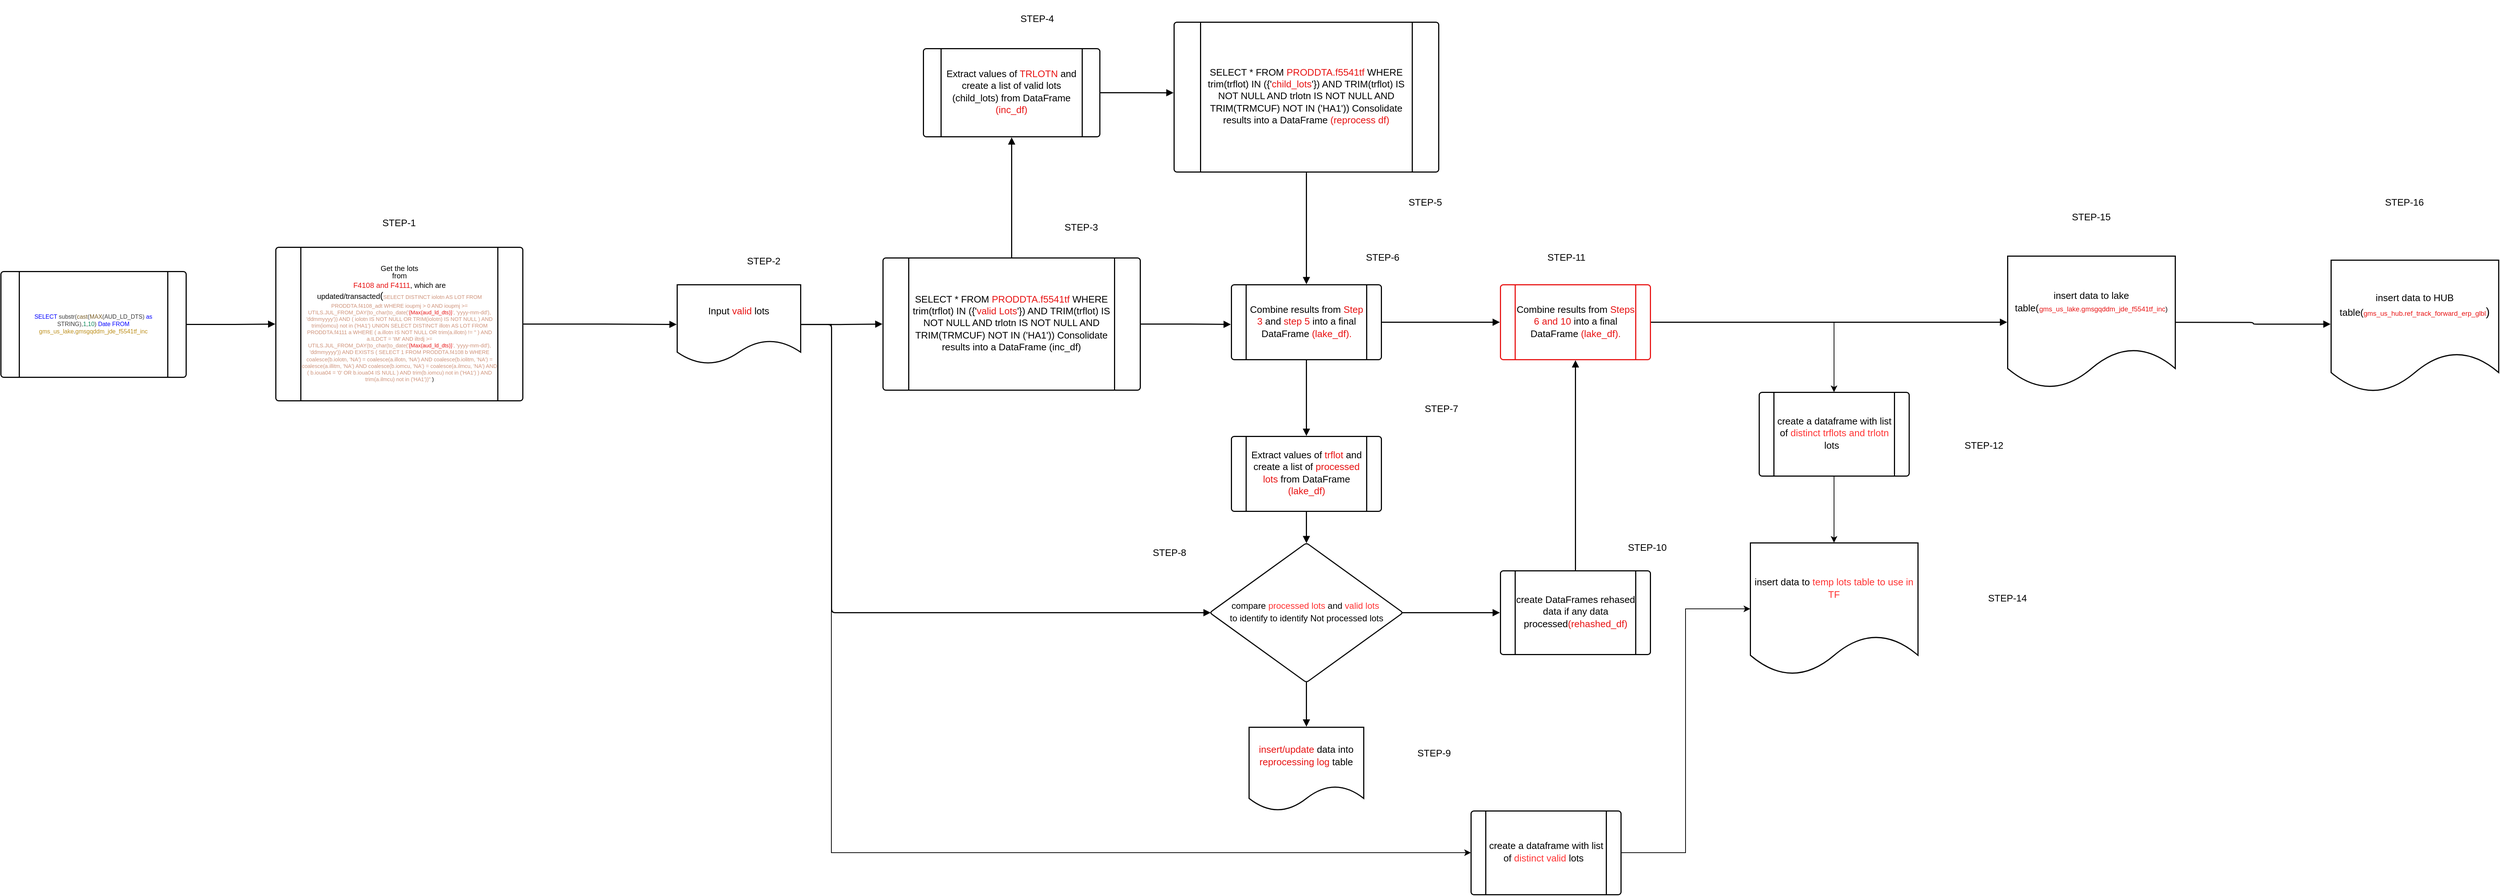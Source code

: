 <mxfile version="22.1.16" type="github">
  <diagram name="Page-1" id="FpshqpoR7X4_dg7ihBnS">
    <mxGraphModel dx="4700" dy="1491" grid="1" gridSize="10" guides="1" tooltips="1" connect="1" arrows="1" fold="1" page="1" pageScale="1" pageWidth="850" pageHeight="1100" math="0" shadow="0">
      <root>
        <mxCell id="0" />
        <mxCell id="1" parent="0" />
        <mxCell id="irXWmgbF4XnON0FsWE9v-49" style="edgeStyle=orthogonalEdgeStyle;rounded=0;orthogonalLoop=1;jettySize=auto;html=1;exitX=1;exitY=0.5;exitDx=0;exitDy=0;entryX=0;entryY=0.5;entryDx=0;entryDy=0;" edge="1" parent="1" source="irXWmgbF4XnON0FsWE9v-1" target="irXWmgbF4XnON0FsWE9v-50">
          <mxGeometry relative="1" as="geometry">
            <Array as="points">
              <mxPoint x="-430" y="652" />
              <mxPoint x="-430" y="1371" />
            </Array>
          </mxGeometry>
        </mxCell>
        <mxCell id="irXWmgbF4XnON0FsWE9v-1" value="&lt;div style=&quot;display: flex; justify-content: center; text-align: center; align-items: baseline; font-size: 0; line-height: 1.25;margin-top: -2px;&quot;&gt;&lt;span&gt;&lt;span style=&quot;font-size:13px;&quot;&gt;&lt;span style=&quot;font-size:13px;&quot;&gt;Input &lt;/span&gt;&lt;span style=&quot;font-size:13px;color:#e81313;&quot;&gt;valid&lt;/span&gt; lots&lt;/span&gt;&lt;/span&gt;&lt;/div&gt;" style="html=1;overflow=block;blockSpacing=1;whiteSpace=wrap;shape=document;boundedLbl=1;fontSize=13;spacing=0;strokeOpacity=100;rounded=1;absoluteArcSize=1;arcSize=7.5;fillColor=#ffffff;strokeWidth=1.5;lucidId=HM0Xejd4tUo4;" vertex="1" parent="1">
          <mxGeometry x="-640" y="597.5" width="168" height="108" as="geometry" />
        </mxCell>
        <mxCell id="irXWmgbF4XnON0FsWE9v-2" value="&lt;div style=&quot;display: flex; justify-content: center; text-align: center; align-items: baseline; font-size: 0; line-height: 1.25;margin-top: -2px;&quot;&gt;&lt;span&gt;&lt;span style=&quot;font-size:13px;&quot;&gt;&lt;span style=&quot;font-size:13px;&quot;&gt;SELECT * FROM &lt;/span&gt;&lt;span style=&quot;font-size:13px;color:#e81313;&quot;&gt;PRODDTA.f5541tf &lt;/span&gt;&lt;span style=&quot;font-size:13px;&quot;&gt;WHERE trim(trflot) IN ({&#39;&lt;/span&gt;&lt;span style=&quot;font-size:13px;color:#e81313;&quot;&gt;valid Lots&lt;/span&gt;&#39;}) AND TRIM(trflot) IS NOT NULL AND trlotn IS NOT NULL AND TRIM(TRMCUF) NOT IN (&#39;HA1&#39;)) Consolidate results into a DataFrame (inc_df)&lt;/span&gt;&lt;/span&gt;&lt;/div&gt;" style="html=1;overflow=block;blockSpacing=1;whiteSpace=wrap;shape=process;fontSize=13;spacing=0;strokeOpacity=100;fillOpacity=100;rounded=1;absoluteArcSize=1;arcSize=7.5;fillColor=#ffffff;strokeWidth=1.5;lucidId=EN0XXESsbe9Y;" vertex="1" parent="1">
          <mxGeometry x="-360" y="561" width="350" height="180" as="geometry" />
        </mxCell>
        <mxCell id="irXWmgbF4XnON0FsWE9v-3" value="&lt;div style=&quot;display: flex; justify-content: center; text-align: center; align-items: baseline; font-size: 0; line-height: 1.25;margin-top: -2px;&quot;&gt;&lt;span&gt;&lt;span style=&quot;font-size:13px;&quot;&gt;&lt;span style=&quot;font-size:13px;&quot;&gt;Extract values of &lt;/span&gt;&lt;span style=&quot;font-size:13px;color:#e81313;&quot;&gt;TRLOTN&lt;/span&gt;&lt;span style=&quot;font-size:13px;&quot;&gt; and create a list of valid lots (child_lots) from DataFrame &lt;/span&gt;&lt;span style=&quot;font-size:13px;color:#e81313;&quot;&gt;(inc_df)&lt;/span&gt;&lt;/span&gt;&lt;/span&gt;&lt;/div&gt;" style="html=1;overflow=block;blockSpacing=1;whiteSpace=wrap;shape=process;fontSize=13;spacing=0;strokeOpacity=100;fillOpacity=100;rounded=1;absoluteArcSize=1;arcSize=7.5;fillColor=#ffffff;strokeWidth=1.5;lucidId=VN0XKzcY-zDv;" vertex="1" parent="1">
          <mxGeometry x="-305" y="276" width="240" height="120" as="geometry" />
        </mxCell>
        <mxCell id="irXWmgbF4XnON0FsWE9v-4" value="&lt;div style=&quot;display: flex; justify-content: center; text-align: center; align-items: baseline; font-size: 0; line-height: 1.25;margin-top: -2px;&quot;&gt;&lt;span&gt;&lt;span style=&quot;font-size:13px;&quot;&gt;&lt;span style=&quot;font-size:13px;&quot;&gt;SELECT * FROM &lt;/span&gt;&lt;span style=&quot;font-size:13px;color:#e81313;&quot;&gt;PRODDTA.f5541tf&lt;/span&gt;&lt;span style=&quot;font-size:13px;&quot;&gt; WHERE trim(trflot) IN ({&#39;&lt;/span&gt;&lt;span style=&quot;font-size:13px;color:#e81313;&quot;&gt;child_lots&lt;/span&gt;&lt;span style=&quot;font-size:13px;&quot;&gt;&#39;}) AND TRIM(trflot) IS NOT NULL AND trlotn IS NOT NULL AND TRIM(TRMCUF) NOT IN (&#39;HA1&#39;)) Consolidate results into a DataFrame &lt;/span&gt;&lt;span style=&quot;font-size:13px;color:#e81313;&quot;&gt;(reprocess df)&lt;/span&gt;&lt;/span&gt;&lt;/span&gt;&lt;/div&gt;" style="html=1;overflow=block;blockSpacing=1;whiteSpace=wrap;shape=process;fontSize=13;spacing=0;strokeOpacity=100;fillOpacity=100;rounded=1;absoluteArcSize=1;arcSize=7.5;fillColor=#ffffff;strokeWidth=1.5;lucidId=YN0XIC7FynBe;" vertex="1" parent="1">
          <mxGeometry x="36" y="240" width="360" height="204" as="geometry" />
        </mxCell>
        <mxCell id="irXWmgbF4XnON0FsWE9v-5" value="&lt;div style=&quot;display: flex; justify-content: center; text-align: center; align-items: baseline; font-size: 0; line-height: 1.25;margin-top: -2px;&quot;&gt;&lt;span&gt;&lt;span style=&quot;font-size:13px;&quot;&gt;&lt;span style=&quot;font-size:13px;&quot;&gt;Combine results from &lt;/span&gt;&lt;span style=&quot;font-size:13px;color:#e81313;&quot;&gt;Step 3&lt;/span&gt;&lt;span style=&quot;font-size:13px;&quot;&gt; and &lt;/span&gt;&lt;span style=&quot;font-size:13px;color:#e81313;&quot;&gt;step 5&lt;/span&gt;&lt;span style=&quot;font-size:13px;&quot;&gt; into a final DataFrame &lt;/span&gt;&lt;span style=&quot;font-size:13px;color:#e81313;&quot;&gt;(lake_df).&lt;/span&gt;&lt;/span&gt;&lt;/span&gt;&lt;/div&gt;" style="html=1;overflow=block;blockSpacing=1;whiteSpace=wrap;shape=process;fontSize=13;spacing=0;strokeOpacity=100;fillOpacity=100;rounded=1;absoluteArcSize=1;arcSize=7.5;fillColor=#ffffff;strokeWidth=1.5;lucidId=SO0XU.fqqX2I;" vertex="1" parent="1">
          <mxGeometry x="114" y="597.5" width="204" height="102" as="geometry" />
        </mxCell>
        <mxCell id="irXWmgbF4XnON0FsWE9v-6" value="&lt;div style=&quot;display: flex; justify-content: center; text-align: center; align-items: baseline; font-size: 0; line-height: 1.25;margin-top: -2px;&quot;&gt;&lt;span&gt;&lt;span style=&quot;font-size:13px;color:#e81313;&quot;&gt;insert/update&lt;/span&gt;&lt;span style=&quot;font-size:13px;&quot;&gt; data into&lt;/span&gt;&lt;span style=&quot;font-size:13px;color:#e81313;&quot;&gt; reprocessing log&lt;/span&gt;&lt;span style=&quot;font-size:13px;&quot;&gt; table&lt;/span&gt;&lt;/span&gt;&lt;/div&gt;" style="html=1;overflow=block;blockSpacing=1;whiteSpace=wrap;shape=document;boundedLbl=1;fontSize=13;spacing=0;strokeOpacity=100;rounded=1;absoluteArcSize=1;arcSize=7.5;fillColor=#ffffff;strokeWidth=1.5;lucidId=oP0XrluznzYb;" vertex="1" parent="1">
          <mxGeometry x="138" y="1200" width="156" height="114" as="geometry" />
        </mxCell>
        <mxCell id="irXWmgbF4XnON0FsWE9v-7" value="&lt;div style=&quot;display: flex; justify-content: center; text-align: center; align-items: baseline; font-size: 0; line-height: 1.25;margin-top: -2px;&quot;&gt;&lt;span&gt;&lt;span style=&quot;font-size:13px;&quot;&gt;insert data to lake table(&lt;/span&gt;&lt;span style=&quot;font-size:1.7px;&quot;&gt;(&lt;/span&gt;&lt;span style=&quot;font-size:9.3px;color:#e81313;&quot;&gt;gms_us_lake.gmsgqddm_jde_f5541tf_inc&lt;/span&gt;&lt;span style=&quot;font-size:9.3px;&quot;&gt;)&lt;/span&gt;&lt;/span&gt;&lt;/div&gt;" style="html=1;overflow=block;blockSpacing=1;whiteSpace=wrap;shape=document;boundedLbl=1;fontSize=13;spacing=0;strokeOpacity=100;fillOpacity=100;rounded=1;absoluteArcSize=1;arcSize=7.5;fillColor=#ffffff;strokeWidth=1.5;lucidId=UP0XvqFEvbbz;" vertex="1" parent="1">
          <mxGeometry x="1170" y="558.5" width="228" height="180" as="geometry" />
        </mxCell>
        <mxCell id="irXWmgbF4XnON0FsWE9v-8" value="&lt;div style=&quot;display: flex; justify-content: center; text-align: center; align-items: baseline; font-size: 0; line-height: 1.25;margin-top: -2px;&quot;&gt;&lt;span&gt;&lt;span style=&quot;font-size:13px;&quot;&gt;&lt;span style=&quot;font-size:13px;&quot;&gt;Extract values of &lt;/span&gt;&lt;span style=&quot;font-size:13px;color:#e81313;&quot;&gt;trflot&lt;/span&gt;&lt;span style=&quot;font-size:13px;&quot;&gt; and create a list of &lt;/span&gt;&lt;span style=&quot;font-size:13px;color:#e81313;&quot;&gt;processed lots &lt;/span&gt;&lt;span style=&quot;font-size:13px;&quot;&gt; from DataFrame &lt;/span&gt;&lt;span style=&quot;font-size:13px;color:#e81313;&quot;&gt;(lake_df)&lt;/span&gt;&lt;/span&gt;&lt;/span&gt;&lt;/div&gt;" style="html=1;overflow=block;blockSpacing=1;whiteSpace=wrap;shape=process;fontSize=13;spacing=0;strokeOpacity=100;fillOpacity=100;rounded=1;absoluteArcSize=1;arcSize=7.5;fillColor=#ffffff;strokeWidth=1.5;lucidId=4Z0XZ25a2CZ6;" vertex="1" parent="1">
          <mxGeometry x="114" y="804" width="204" height="102" as="geometry" />
        </mxCell>
        <mxCell id="irXWmgbF4XnON0FsWE9v-9" value="&lt;div style=&quot;display: flex; justify-content: center; align-items: baseline; line-height: 1.25; margin-top: -2px;&quot;&gt;&lt;font style=&quot;&quot;&gt;&lt;font style=&quot;font-size: 12px;&quot;&gt;compare &lt;font color=&quot;#ff3333&quot;&gt;processed lots&lt;/font&gt; and &lt;font color=&quot;#ff3333&quot;&gt;valid lots&amp;nbsp;&lt;/font&gt;&lt;br&gt;to identify to identify Not processed lots&lt;br&gt;&lt;/font&gt;&lt;/font&gt;&lt;/div&gt;" style="html=1;overflow=block;blockSpacing=1;whiteSpace=wrap;rhombus;fontSize=13;spacing=0;strokeOpacity=100;fillOpacity=100;rounded=1;absoluteArcSize=1;arcSize=7.5;fillColor=#ffffff;strokeWidth=1.5;lucidId=-00Xp6UZX-Uo;align=center;" vertex="1" parent="1">
          <mxGeometry x="84.5" y="949" width="263" height="190" as="geometry" />
        </mxCell>
        <mxCell id="irXWmgbF4XnON0FsWE9v-47" style="edgeStyle=orthogonalEdgeStyle;rounded=0;orthogonalLoop=1;jettySize=auto;html=1;exitX=1;exitY=0.5;exitDx=0;exitDy=0;" edge="1" parent="1" source="irXWmgbF4XnON0FsWE9v-10" target="irXWmgbF4XnON0FsWE9v-46">
          <mxGeometry relative="1" as="geometry" />
        </mxCell>
        <mxCell id="irXWmgbF4XnON0FsWE9v-10" value="&lt;div style=&quot;display: flex; justify-content: center; text-align: center; align-items: baseline; font-size: 0; line-height: 1.25;margin-top: -2px;&quot;&gt;&lt;span&gt;&lt;span style=&quot;font-size:13px;&quot;&gt;&lt;span style=&quot;font-size:13px;&quot;&gt;Combine results from &lt;/span&gt;&lt;span style=&quot;font-size:13px;color:#e81313;&quot;&gt;Steps 6 and 10&lt;/span&gt;&lt;span style=&quot;font-size:13px;&quot;&gt; into a final DataFrame &lt;/span&gt;&lt;span style=&quot;font-size:13px;color:#e81313;&quot;&gt;(lake_df).&lt;/span&gt;&lt;/span&gt;&lt;/span&gt;&lt;/div&gt;" style="html=1;overflow=block;blockSpacing=1;whiteSpace=wrap;shape=process;fontSize=13;spacing=0;strokeColor=#e81313;strokeOpacity=100;fillOpacity=100;rounded=1;absoluteArcSize=1;arcSize=7.5;fillColor=#ffffff;strokeWidth=1.5;lucidId=D30XaaJnFZfR;" vertex="1" parent="1">
          <mxGeometry x="480" y="597.5" width="204" height="102" as="geometry" />
        </mxCell>
        <mxCell id="irXWmgbF4XnON0FsWE9v-11" value="&lt;div style=&quot;display: flex; justify-content: center; text-align: center; align-items: baseline; font-size: 0; line-height: 1.25;margin-top: -2px;&quot;&gt;&lt;span&gt;&lt;span style=&quot;font-size:13px;&quot;&gt;&lt;span style=&quot;font-size:13px;&quot;&gt;create DataFrames rehased data if any data processed&lt;/span&gt;&lt;span style=&quot;font-size:13px;color:#e81313;&quot;&gt;(rehashed_df)&lt;/span&gt;&lt;/span&gt;&lt;/span&gt;&lt;/div&gt;" style="html=1;overflow=block;blockSpacing=1;whiteSpace=wrap;shape=process;fontSize=13;spacing=0;strokeOpacity=100;fillOpacity=100;rounded=1;absoluteArcSize=1;arcSize=7.5;fillColor=#ffffff;strokeWidth=1.5;lucidId=930X0cL3SkqX;" vertex="1" parent="1">
          <mxGeometry x="480" y="987" width="204" height="114" as="geometry" />
        </mxCell>
        <mxCell id="irXWmgbF4XnON0FsWE9v-12" value="" style="html=1;jettySize=18;whiteSpace=wrap;overflow=block;blockSpacing=1;fontSize=13;strokeWidth=1.5;rounded=1;arcSize=10;edgeStyle=orthogonalEdgeStyle;startArrow=none;endArrow=block;endFill=1;exitX=1.004;exitY=0.501;exitPerimeter=0;entryX=-0.002;entryY=0.5;entryPerimeter=0;lucidId=H60X2R8GXBZb;" edge="1" parent="1" source="irXWmgbF4XnON0FsWE9v-1" target="irXWmgbF4XnON0FsWE9v-2">
          <mxGeometry width="100" height="100" relative="1" as="geometry">
            <Array as="points" />
          </mxGeometry>
        </mxCell>
        <mxCell id="irXWmgbF4XnON0FsWE9v-13" value="" style="html=1;jettySize=18;whiteSpace=wrap;overflow=block;blockSpacing=1;fontSize=13;strokeWidth=1.5;rounded=1;arcSize=10;edgeStyle=orthogonalEdgeStyle;startArrow=none;endArrow=block;endFill=1;exitX=0.5;exitY=-0.004;exitPerimeter=0;entryX=0.5;entryY=1.006;entryPerimeter=0;lucidId=P60XYDCTpquX;" edge="1" parent="1" source="irXWmgbF4XnON0FsWE9v-2" target="irXWmgbF4XnON0FsWE9v-3">
          <mxGeometry width="100" height="100" relative="1" as="geometry">
            <Array as="points" />
          </mxGeometry>
        </mxCell>
        <mxCell id="irXWmgbF4XnON0FsWE9v-14" value="" style="html=1;jettySize=18;whiteSpace=wrap;overflow=block;blockSpacing=1;fontSize=13;strokeWidth=1.5;rounded=1;arcSize=10;edgeStyle=orthogonalEdgeStyle;startArrow=none;endArrow=block;endFill=1;exitX=1.003;exitY=0.5;exitPerimeter=0;entryX=-0.002;entryY=0.471;entryPerimeter=0;lucidId=060XTj1y384~;" edge="1" parent="1" source="irXWmgbF4XnON0FsWE9v-3" target="irXWmgbF4XnON0FsWE9v-4">
          <mxGeometry width="100" height="100" relative="1" as="geometry">
            <Array as="points" />
          </mxGeometry>
        </mxCell>
        <mxCell id="irXWmgbF4XnON0FsWE9v-15" value="" style="html=1;jettySize=18;whiteSpace=wrap;overflow=block;blockSpacing=1;fontSize=13;strokeWidth=1.5;rounded=1;arcSize=10;edgeStyle=orthogonalEdgeStyle;startArrow=none;endArrow=block;endFill=1;exitX=0.5;exitY=1.004;exitPerimeter=0;entryX=0.5;entryY=-0.007;entryPerimeter=0;lucidId=460Xst6l0HKW;" edge="1" parent="1" source="irXWmgbF4XnON0FsWE9v-4" target="irXWmgbF4XnON0FsWE9v-5">
          <mxGeometry width="100" height="100" relative="1" as="geometry">
            <Array as="points" />
          </mxGeometry>
        </mxCell>
        <mxCell id="irXWmgbF4XnON0FsWE9v-16" value="" style="html=1;jettySize=18;whiteSpace=wrap;overflow=block;blockSpacing=1;fontSize=13;strokeWidth=1.5;rounded=1;arcSize=10;edgeStyle=orthogonalEdgeStyle;startArrow=none;endArrow=block;endFill=1;exitX=1.002;exitY=0.5;exitPerimeter=0;entryX=-0.004;entryY=0.529;entryPerimeter=0;lucidId=-60XFMZgzzUw;" edge="1" parent="1" source="irXWmgbF4XnON0FsWE9v-2" target="irXWmgbF4XnON0FsWE9v-5">
          <mxGeometry width="100" height="100" relative="1" as="geometry">
            <Array as="points" />
          </mxGeometry>
        </mxCell>
        <mxCell id="irXWmgbF4XnON0FsWE9v-17" value="" style="html=1;jettySize=18;whiteSpace=wrap;overflow=block;blockSpacing=1;fontSize=13;strokeWidth=1.5;rounded=1;arcSize=10;edgeStyle=orthogonalEdgeStyle;startArrow=none;endArrow=block;endFill=1;exitX=0.5;exitY=1.007;exitPerimeter=0;entryX=0.5;entryY=-0.007;entryPerimeter=0;lucidId=e70XMPJT1pXC;" edge="1" parent="1" source="irXWmgbF4XnON0FsWE9v-5" target="irXWmgbF4XnON0FsWE9v-8">
          <mxGeometry width="100" height="100" relative="1" as="geometry">
            <Array as="points" />
          </mxGeometry>
        </mxCell>
        <mxCell id="irXWmgbF4XnON0FsWE9v-18" value="" style="html=1;jettySize=18;whiteSpace=wrap;overflow=block;blockSpacing=1;fontSize=13;strokeWidth=1.5;rounded=1;arcSize=10;edgeStyle=orthogonalEdgeStyle;startArrow=none;endArrow=block;endFill=1;entryX=0.005;entryY=0.5;entryPerimeter=0;lucidId=j70XNJQvM89U;exitX=1;exitY=0.5;exitDx=0;exitDy=0;" edge="1" parent="1" source="irXWmgbF4XnON0FsWE9v-1" target="irXWmgbF4XnON0FsWE9v-9">
          <mxGeometry width="100" height="100" relative="1" as="geometry">
            <Array as="points">
              <mxPoint x="-430" y="651" />
              <mxPoint x="-430" y="1044" />
            </Array>
            <mxPoint x="-560" y="697" as="sourcePoint" />
          </mxGeometry>
        </mxCell>
        <mxCell id="irXWmgbF4XnON0FsWE9v-19" value="" style="html=1;jettySize=18;whiteSpace=wrap;overflow=block;blockSpacing=1;fontSize=13;strokeWidth=1.5;rounded=1;arcSize=10;edgeStyle=orthogonalEdgeStyle;startArrow=none;endArrow=block;endFill=1;exitX=0.5;exitY=1.007;exitPerimeter=0;entryX=0.5;entryY=0.002;entryPerimeter=0;lucidId=C80XBHqNr_fK;" edge="1" parent="1" source="irXWmgbF4XnON0FsWE9v-8" target="irXWmgbF4XnON0FsWE9v-9">
          <mxGeometry width="100" height="100" relative="1" as="geometry">
            <Array as="points" />
          </mxGeometry>
        </mxCell>
        <mxCell id="irXWmgbF4XnON0FsWE9v-20" value="" style="html=1;jettySize=18;whiteSpace=wrap;overflow=block;blockSpacing=1;fontSize=13;strokeWidth=1.5;rounded=1;arcSize=10;edgeStyle=orthogonalEdgeStyle;startArrow=none;endArrow=block;endFill=1;exitX=0.5;exitY=0.998;exitPerimeter=0;entryX=0.5;entryY=-0.007;entryPerimeter=0;lucidId=780XAX_ksfXo;" edge="1" parent="1" source="irXWmgbF4XnON0FsWE9v-9" target="irXWmgbF4XnON0FsWE9v-6">
          <mxGeometry width="100" height="100" relative="1" as="geometry">
            <Array as="points" />
          </mxGeometry>
        </mxCell>
        <mxCell id="irXWmgbF4XnON0FsWE9v-21" value="" style="html=1;jettySize=18;whiteSpace=wrap;overflow=block;blockSpacing=1;fontSize=13;strokeWidth=1.5;rounded=1;arcSize=10;edgeStyle=orthogonalEdgeStyle;startArrow=none;endArrow=block;endFill=1;exitX=0.995;exitY=0.5;exitPerimeter=0;entryX=-0.004;entryY=0.5;entryPerimeter=0;lucidId=j90XVlHCMra-;" edge="1" parent="1" source="irXWmgbF4XnON0FsWE9v-9" target="irXWmgbF4XnON0FsWE9v-11">
          <mxGeometry width="100" height="100" relative="1" as="geometry">
            <Array as="points" />
          </mxGeometry>
        </mxCell>
        <mxCell id="irXWmgbF4XnON0FsWE9v-22" value="" style="html=1;jettySize=18;whiteSpace=wrap;overflow=block;blockSpacing=1;fontSize=13;strokeWidth=1.5;rounded=1;arcSize=10;edgeStyle=orthogonalEdgeStyle;startArrow=none;endArrow=block;endFill=1;exitX=1.004;exitY=0.5;exitPerimeter=0;entryX=-0.004;entryY=0.5;entryPerimeter=0;lucidId=z90XpxgbbMBp;" edge="1" parent="1" source="irXWmgbF4XnON0FsWE9v-5" target="irXWmgbF4XnON0FsWE9v-10">
          <mxGeometry width="100" height="100" relative="1" as="geometry">
            <Array as="points" />
          </mxGeometry>
        </mxCell>
        <mxCell id="irXWmgbF4XnON0FsWE9v-23" value="" style="html=1;jettySize=18;whiteSpace=wrap;overflow=block;blockSpacing=1;fontSize=13;strokeWidth=1.5;rounded=1;arcSize=10;edgeStyle=orthogonalEdgeStyle;startArrow=none;endArrow=block;endFill=1;exitX=0.5;exitY=-0.007;exitPerimeter=0;entryX=0.5;entryY=1.007;entryPerimeter=0;lucidId=D90X0wuZ-aKF;" edge="1" parent="1" source="irXWmgbF4XnON0FsWE9v-11" target="irXWmgbF4XnON0FsWE9v-10">
          <mxGeometry width="100" height="100" relative="1" as="geometry">
            <Array as="points" />
          </mxGeometry>
        </mxCell>
        <mxCell id="irXWmgbF4XnON0FsWE9v-24" value="" style="html=1;jettySize=18;whiteSpace=wrap;overflow=block;blockSpacing=1;fontSize=13;strokeWidth=1.5;rounded=1;arcSize=10;edgeStyle=orthogonalEdgeStyle;startArrow=none;endArrow=block;endFill=1;exitX=1.004;exitY=0.5;exitPerimeter=0;entryX=-0.003;entryY=0.5;entryPerimeter=0;lucidId=O90XbjlRAvQq;" edge="1" parent="1" source="irXWmgbF4XnON0FsWE9v-10" target="irXWmgbF4XnON0FsWE9v-7">
          <mxGeometry width="100" height="100" relative="1" as="geometry">
            <Array as="points" />
          </mxGeometry>
        </mxCell>
        <mxCell id="irXWmgbF4XnON0FsWE9v-25" value="STEP-1" style="html=1;overflow=block;blockSpacing=1;whiteSpace=wrap;fontSize=13;spacing=0;strokeOpacity=100;rounded=1;absoluteArcSize=1;arcSize=7.5;fillColor=#ffffff;strokeWidth=1.5;strokeColor=none;lucidId=H.0XKU32zUTg;" vertex="1" parent="1">
          <mxGeometry x="-1108" y="490" width="180" height="45" as="geometry" />
        </mxCell>
        <mxCell id="irXWmgbF4XnON0FsWE9v-26" value="STEP-2" style="html=1;overflow=block;blockSpacing=1;whiteSpace=wrap;fontSize=13;spacing=0;strokeOpacity=100;rounded=1;absoluteArcSize=1;arcSize=7.5;fillColor=#ffffff;strokeWidth=1.5;strokeColor=none;lucidId=Q.0XkjESWLVG;" vertex="1" parent="1">
          <mxGeometry x="-612" y="540" width="180" height="50" as="geometry" />
        </mxCell>
        <mxCell id="irXWmgbF4XnON0FsWE9v-27" value="STEP-3" style="html=1;overflow=block;blockSpacing=1;whiteSpace=wrap;fontSize=13;spacing=0;strokeOpacity=100;rounded=1;absoluteArcSize=1;arcSize=7.5;fillColor=#ffffff;strokeWidth=1.5;strokeColor=none;lucidId=V.0Xpbn~p3YC;" vertex="1" parent="1">
          <mxGeometry x="-180" y="494" width="180" height="50" as="geometry" />
        </mxCell>
        <mxCell id="irXWmgbF4XnON0FsWE9v-28" value="STEP-4" style="html=1;overflow=block;blockSpacing=1;whiteSpace=wrap;fontSize=13;spacing=0;strokeOpacity=100;rounded=1;absoluteArcSize=1;arcSize=7.5;fillColor=#ffffff;strokeWidth=1.5;strokeColor=none;lucidId=Z.0X7BbVY8fb;" vertex="1" parent="1">
          <mxGeometry x="-240" y="210" width="180" height="50" as="geometry" />
        </mxCell>
        <mxCell id="irXWmgbF4XnON0FsWE9v-29" value="STEP-5" style="html=1;overflow=block;blockSpacing=1;whiteSpace=wrap;fontSize=13;spacing=0;strokeOpacity=100;rounded=1;absoluteArcSize=1;arcSize=7.5;fillColor=#ffffff;strokeWidth=1.5;strokeColor=none;lucidId=5.0XDb_Gh1zB;" vertex="1" parent="1">
          <mxGeometry x="288" y="460" width="180" height="50" as="geometry" />
        </mxCell>
        <mxCell id="irXWmgbF4XnON0FsWE9v-30" value="STEP-6" style="html=1;overflow=block;blockSpacing=1;whiteSpace=wrap;fontSize=13;spacing=0;strokeOpacity=100;rounded=1;absoluteArcSize=1;arcSize=7.5;fillColor=#ffffff;strokeWidth=1.5;strokeColor=none;lucidId=8.0XkPIpTpxg;" vertex="1" parent="1">
          <mxGeometry x="230" y="535" width="180" height="50" as="geometry" />
        </mxCell>
        <mxCell id="irXWmgbF4XnON0FsWE9v-31" value="STEP-7" style="html=1;overflow=block;blockSpacing=1;whiteSpace=wrap;fontSize=13;spacing=0;strokeOpacity=100;rounded=1;absoluteArcSize=1;arcSize=7.5;fillColor=#ffffff;strokeWidth=1.5;strokeColor=none;lucidId=~.0XIu4S~j_6;" vertex="1" parent="1">
          <mxGeometry x="310" y="741" width="180" height="50" as="geometry" />
        </mxCell>
        <mxCell id="irXWmgbF4XnON0FsWE9v-32" value="STEP-8" style="html=1;overflow=block;blockSpacing=1;whiteSpace=wrap;fontSize=13;spacing=0;strokeOpacity=100;rounded=1;absoluteArcSize=1;arcSize=7.5;fillColor=#ffffff;strokeWidth=1.5;strokeColor=none;lucidId=e~0XomNjal4L;" vertex="1" parent="1">
          <mxGeometry x="-60" y="937" width="180" height="50" as="geometry" />
        </mxCell>
        <mxCell id="irXWmgbF4XnON0FsWE9v-33" value="STEP-9" style="html=1;overflow=block;blockSpacing=1;whiteSpace=wrap;fontSize=13;spacing=0;strokeOpacity=100;rounded=1;absoluteArcSize=1;arcSize=7.5;fillColor=#ffffff;strokeWidth=1.5;strokeColor=none;lucidId=j~0XcFszDcei;" vertex="1" parent="1">
          <mxGeometry x="300" y="1210" width="180" height="50" as="geometry" />
        </mxCell>
        <mxCell id="irXWmgbF4XnON0FsWE9v-34" value="STEP-10" style="html=1;overflow=block;blockSpacing=1;whiteSpace=wrap;fontSize=13;spacing=0;strokeOpacity=100;rounded=1;absoluteArcSize=1;arcSize=7.5;fillColor=#ffffff;strokeWidth=1.5;strokeColor=none;lucidId=m~0XJQMWGHe~;" vertex="1" parent="1">
          <mxGeometry x="590" y="930" width="180" height="50" as="geometry" />
        </mxCell>
        <mxCell id="irXWmgbF4XnON0FsWE9v-35" value="STEP-11" style="html=1;overflow=block;blockSpacing=1;whiteSpace=wrap;fontSize=13;spacing=0;strokeOpacity=100;rounded=1;absoluteArcSize=1;arcSize=7.5;fillColor=#ffffff;strokeWidth=1.5;strokeColor=none;lucidId=q~0XJRMjUZtD;" vertex="1" parent="1">
          <mxGeometry x="480" y="535" width="180" height="50" as="geometry" />
        </mxCell>
        <mxCell id="irXWmgbF4XnON0FsWE9v-36" value="STEP-12" style="html=1;overflow=block;blockSpacing=1;whiteSpace=wrap;fontSize=13;spacing=0;strokeOpacity=100;rounded=1;absoluteArcSize=1;arcSize=7.5;fillColor=#ffffff;strokeWidth=1.5;strokeColor=none;lucidId=u~0XsifJiFnP;" vertex="1" parent="1">
          <mxGeometry x="844" y="949" width="180" height="50" as="geometry" />
        </mxCell>
        <mxCell id="irXWmgbF4XnON0FsWE9v-37" value="&lt;div style=&quot;display: flex; justify-content: center; text-align: center; align-items: baseline; font-size: 0; line-height: 1.25;margin-top: -2px;&quot;&gt;&lt;span&gt;&lt;span style=&quot;font-size:13px;&quot;&gt;insert data to HUB table(&lt;/span&gt;&lt;span style=&quot;font-size:9.3px;color:#e81313;&quot;&gt;gms_us_hub.ref_track_forward_erp_glbl&lt;/span&gt;&lt;span style=&quot;font-size:16px;&quot;&gt;)&lt;/span&gt;&lt;/span&gt;&lt;/div&gt;" style="html=1;overflow=block;blockSpacing=1;whiteSpace=wrap;shape=document;boundedLbl=1;fontSize=13;spacing=0;strokeOpacity=100;fillOpacity=100;rounded=1;absoluteArcSize=1;arcSize=7.5;fillColor=#ffffff;strokeWidth=1.5;lucidId=MT2XirEBpLnc;" vertex="1" parent="1">
          <mxGeometry x="1610" y="564" width="228" height="180" as="geometry" />
        </mxCell>
        <mxCell id="irXWmgbF4XnON0FsWE9v-38" value="" style="html=1;jettySize=18;whiteSpace=wrap;overflow=block;blockSpacing=1;fontSize=13;strokeWidth=1.5;rounded=1;arcSize=10;edgeStyle=orthogonalEdgeStyle;startArrow=none;endArrow=block;endFill=1;exitX=1.003;exitY=0.501;exitPerimeter=0;entryX=-0.003;entryY=0.484;entryPerimeter=0;lucidId=UU2XNwHG~Wk-;" edge="1" parent="1" source="irXWmgbF4XnON0FsWE9v-7" target="irXWmgbF4XnON0FsWE9v-37">
          <mxGeometry width="100" height="100" relative="1" as="geometry">
            <Array as="points" />
          </mxGeometry>
        </mxCell>
        <mxCell id="irXWmgbF4XnON0FsWE9v-39" value="STEP-13" style="html=1;overflow=block;blockSpacing=1;whiteSpace=wrap;fontSize=13;spacing=0;strokeOpacity=100;rounded=1;absoluteArcSize=1;arcSize=7.5;fillColor=#ffffff;strokeWidth=1.5;strokeColor=none;lucidId=1U2XSaPbzKsk;" vertex="1" parent="1">
          <mxGeometry x="1048" y="791" width="180" height="50" as="geometry" />
        </mxCell>
        <mxCell id="irXWmgbF4XnON0FsWE9v-40" value="&lt;div style=&quot;display: flex; justify-content: center; text-align: center; align-items: baseline; font-size: 0; line-height: 1.25;margin-top: -2px;&quot;&gt;&lt;span&gt;&lt;span style=&quot;font-size:8px;color:#0000ff;&quot;&gt;SELECT&lt;/span&gt;&lt;span style=&quot;font-size:8px;color:#3b3b3b;&quot;&gt; substr(&lt;/span&gt;&lt;span style=&quot;font-size:8px;color:#795e26;&quot;&gt;cast&lt;/span&gt;&lt;span style=&quot;font-size:8px;color:#3b3b3b;&quot;&gt;(&lt;/span&gt;&lt;span style=&quot;font-size:8px;color:#795e26;&quot;&gt;MAX&lt;/span&gt;&lt;span style=&quot;font-size:8px;color:#3b3b3b;&quot;&gt;(AUD_LD_DTS) &lt;/span&gt;&lt;span style=&quot;font-size:8px;color:#0000ff;&quot;&gt;as&lt;/span&gt;&lt;span style=&quot;font-size:8px;color:#3b3b3b;&quot;&gt; STRING),&lt;/span&gt;&lt;span style=&quot;font-size:8px;color:#098658;&quot;&gt;1&lt;/span&gt;&lt;span style=&quot;font-size:8px;color:#3b3b3b;&quot;&gt;,&lt;/span&gt;&lt;span style=&quot;font-size:8px;color:#098658;&quot;&gt;10&lt;/span&gt;&lt;span style=&quot;font-size:8px;color:#3b3b3b;&quot;&gt;) &lt;/span&gt;&lt;span style=&quot;font-size:8px;color:#0000ff;&quot;&gt;Date&lt;/span&gt;&lt;span style=&quot;font-size:8px;color:#3b3b3b;&quot;&gt; &lt;/span&gt;&lt;span style=&quot;font-size:8px;color:#0000ff;&quot;&gt;FROM&lt;/span&gt;&lt;span style=&quot;font-size:8px;color:#3b3b3b;&quot;&gt; &lt;/span&gt;&lt;span style=&quot;font-size:8px;color:#bc8e1a;&quot;&gt;gms_us_lake&lt;/span&gt;&lt;span style=&quot;font-size:8px;color:#3b3b3b;&quot;&gt;.&lt;/span&gt;&lt;span style=&quot;font-size:8px;color:#bc8e1a;&quot;&gt;gmsgqddm_jde_f5541tf_inc&lt;/span&gt;&lt;/span&gt;&lt;/div&gt;" style="html=1;overflow=block;blockSpacing=1;whiteSpace=wrap;shape=process;fontSize=13;spacing=0;strokeOpacity=100;fillOpacity=100;rounded=1;absoluteArcSize=1;arcSize=7.5;fillColor=#ffffff;strokeWidth=1.5;lucidId=NbjYxs55l707;" vertex="1" parent="1">
          <mxGeometry x="-1560" y="579.5" width="252" height="144" as="geometry" />
        </mxCell>
        <mxCell id="irXWmgbF4XnON0FsWE9v-41" value="&lt;div style=&quot;display: flex; justify-content: center; text-align: center; align-items: baseline; font-size: 0; line-height: 1.25;margin-top: -2px;&quot;&gt;&lt;span&gt;&lt;span style=&quot;font-size:10px;&quot;&gt;Get the lots&#xa;&lt;/span&gt;&lt;/span&gt;&lt;/div&gt;&lt;div style=&quot;display: flex; justify-content: center; text-align: center; align-items: baseline; font-size: 0; line-height: 1.25;margin-top: -2px;&quot;&gt;&lt;span&gt;&lt;span style=&quot;font-size:10px;&quot;&gt;&lt;span style=&quot;font-size:10px;&quot;&gt; from&#xa; &lt;/span&gt;&lt;span style=&quot;font-size:10px;color:#e81313;&quot;&gt;F4108 and F4111&lt;/span&gt;, which are&#xa;updated/transacted&lt;/span&gt;&lt;span style=&quot;font-size:13px;&quot;&gt;(&lt;/span&gt;&lt;span style=&quot;font-size:7.3px;color:#ce9178;&quot;&gt;SELECT DISTINCT iolotn AS LOT FROM PRODDTA.f4108_adt WHERE ioupmj &amp;gt; 0 AND ioupmj &amp;gt;= UTILS.JUL_FROM_DAY(to_char(to_date(&#39;&lt;/span&gt;&lt;span style=&quot;font-size:7.3px;color:#e81313;&quot;&gt;{Max(aud_ld_dts)}&lt;/span&gt;&lt;span style=&quot;font-size:7.3px;color:#ce9178;&quot;&gt;&#39;, &#39;yyyy-mm-dd&#39;), &#39;ddmmyyyy&#39;)) AND ( iolotn IS NOT NULL OR TRIM(iolotn) IS NOT NULL ) AND trim(iomcu) not in (&#39;HA1&#39;) UNION SELECT DISTINCT illotn AS LOT FROM PRODDTA.f4111 a WHERE ( a.illotn IS NOT NULL OR trim(a.illotn) != &#39;&#39; ) AND a.ILDCT = &#39;IM&#39; AND iltrdj &amp;gt;= UTILS.JUL_FROM_DAY(to_char(to_date(&#39;&lt;/span&gt;&lt;span style=&quot;font-size:7.3px;color:#e81313;&quot;&gt;{Max(aud_ld_dts)}&lt;/span&gt;&lt;span style=&quot;font-size:7.3px;color:#ce9178;&quot;&gt;&#39;, &#39;yyyy-mm-dd&#39;), &#39;ddmmyyyy&#39;)) AND EXISTS ( SELECT 1 FROM PRODDTA.f4108 b WHERE coalesce(b.iolotn, &#39;NA&#39;) = coalesce(a.illotn, &#39;NA&#39;) AND coalesce(b.iolitm, &#39;NA&#39;) = coalesce(a.illitm, &#39;NA&#39;) AND coalesce(b.iomcu, &#39;NA&#39;) = coalesce(a.ilmcu, &#39;NA&#39;) AND ( b.ioua04 = &#39;0&#39; OR b.ioua04 IS NULL ) AND trim(b.iomcu) not in (&#39;HA1&#39;) ) AND trim(a.ilmcu) not in (&#39;HA1&#39;))&quot;&lt;/span&gt;&lt;span style=&quot;font-size:7.3px;color:#cccccc;&quot;&gt;,&lt;/span&gt;&lt;span style=&quot;font-size:7.3px;&quot;&gt;)&lt;/span&gt;&lt;/span&gt;&lt;/div&gt;" style="html=1;overflow=block;blockSpacing=1;whiteSpace=wrap;shape=process;fontSize=13;spacing=0;strokeOpacity=100;fillOpacity=100;rounded=1;absoluteArcSize=1;arcSize=7.5;fillColor=#ffffff;strokeWidth=1.5;lucidId=MdjYs~2qZVwg;" vertex="1" parent="1">
          <mxGeometry x="-1186" y="546.5" width="336" height="209" as="geometry" />
        </mxCell>
        <mxCell id="irXWmgbF4XnON0FsWE9v-42" value="" style="html=1;jettySize=18;whiteSpace=wrap;overflow=block;blockSpacing=1;fontSize=13;strokeWidth=1.5;rounded=1;arcSize=10;edgeStyle=orthogonalEdgeStyle;startArrow=none;endArrow=block;endFill=1;exitX=1.003;exitY=0.5;exitPerimeter=0;entryX=-0.002;entryY=0.5;entryPerimeter=0;lucidId=gfjYZzmx9e7E;" edge="1" parent="1" source="irXWmgbF4XnON0FsWE9v-40" target="irXWmgbF4XnON0FsWE9v-41">
          <mxGeometry width="100" height="100" relative="1" as="geometry">
            <Array as="points" />
          </mxGeometry>
        </mxCell>
        <mxCell id="irXWmgbF4XnON0FsWE9v-43" value="" style="html=1;jettySize=18;whiteSpace=wrap;overflow=block;blockSpacing=1;fontSize=13;strokeWidth=1.5;rounded=1;arcSize=10;edgeStyle=orthogonalEdgeStyle;startArrow=none;endArrow=block;endFill=1;exitX=1.002;exitY=0.5;exitPerimeter=0;entryX=-0.004;entryY=0.5;entryPerimeter=0;lucidId=nfjYdDZEQNsE;" edge="1" parent="1" source="irXWmgbF4XnON0FsWE9v-41" target="irXWmgbF4XnON0FsWE9v-1">
          <mxGeometry width="100" height="100" relative="1" as="geometry">
            <Array as="points" />
          </mxGeometry>
        </mxCell>
        <mxCell id="irXWmgbF4XnON0FsWE9v-44" value="&lt;div style=&quot;display: flex; justify-content: center; text-align: center; align-items: baseline; font-size: 0; line-height: 1.25;margin-top: -2px;&quot;&gt;&lt;span&gt;&lt;span style=&quot;font-size:13px;&quot;&gt;insert data to &lt;font color=&quot;#ff3333&quot;&gt;temp lots table to use in TF&lt;/font&gt;&lt;/span&gt;&lt;/span&gt;&lt;/div&gt;" style="html=1;overflow=block;blockSpacing=1;whiteSpace=wrap;shape=document;boundedLbl=1;fontSize=13;spacing=0;strokeOpacity=100;fillOpacity=100;rounded=1;absoluteArcSize=1;arcSize=7.5;fillColor=#ffffff;strokeWidth=1.5;lucidId=UP0XvqFEvbbz;" vertex="1" parent="1">
          <mxGeometry x="820" y="949" width="228" height="180" as="geometry" />
        </mxCell>
        <mxCell id="irXWmgbF4XnON0FsWE9v-48" style="edgeStyle=orthogonalEdgeStyle;rounded=0;orthogonalLoop=1;jettySize=auto;html=1;exitX=0.5;exitY=1;exitDx=0;exitDy=0;entryX=0.5;entryY=0;entryDx=0;entryDy=0;" edge="1" parent="1" source="irXWmgbF4XnON0FsWE9v-46" target="irXWmgbF4XnON0FsWE9v-44">
          <mxGeometry relative="1" as="geometry" />
        </mxCell>
        <mxCell id="irXWmgbF4XnON0FsWE9v-46" value="&lt;div style=&quot;display: flex; justify-content: center; text-align: center; align-items: baseline; font-size: 0; line-height: 1.25;margin-top: -2px;&quot;&gt;&lt;span&gt;&lt;span style=&quot;font-size:13px;&quot;&gt;&lt;span style=&quot;font-size:13px;&quot;&gt;create a dataframe with list of &lt;font color=&quot;#ff3333&quot;&gt;distinct trflots and trlotn&lt;/font&gt; lots&amp;nbsp;&amp;nbsp;&lt;/span&gt;&lt;/span&gt;&lt;/span&gt;&lt;/div&gt;" style="html=1;overflow=block;blockSpacing=1;whiteSpace=wrap;shape=process;fontSize=13;spacing=0;strokeOpacity=100;fillOpacity=100;rounded=1;absoluteArcSize=1;arcSize=7.5;fillColor=#ffffff;strokeWidth=1.5;lucidId=930X0cL3SkqX;" vertex="1" parent="1">
          <mxGeometry x="832" y="744" width="204" height="114" as="geometry" />
        </mxCell>
        <mxCell id="irXWmgbF4XnON0FsWE9v-51" style="edgeStyle=orthogonalEdgeStyle;rounded=0;orthogonalLoop=1;jettySize=auto;html=1;exitX=1;exitY=0.5;exitDx=0;exitDy=0;entryX=0;entryY=0.5;entryDx=0;entryDy=0;" edge="1" parent="1" source="irXWmgbF4XnON0FsWE9v-50" target="irXWmgbF4XnON0FsWE9v-44">
          <mxGeometry relative="1" as="geometry" />
        </mxCell>
        <mxCell id="irXWmgbF4XnON0FsWE9v-50" value="&lt;div style=&quot;display: flex; justify-content: center; text-align: center; align-items: baseline; font-size: 0; line-height: 1.25;margin-top: -2px;&quot;&gt;&lt;span&gt;&lt;span style=&quot;font-size:13px;&quot;&gt;&lt;span style=&quot;font-size:13px;&quot;&gt;create a dataframe with list of &lt;font color=&quot;#ff3333&quot;&gt;distinct valid&lt;/font&gt; lots&amp;nbsp;&amp;nbsp;&lt;/span&gt;&lt;/span&gt;&lt;/span&gt;&lt;/div&gt;" style="html=1;overflow=block;blockSpacing=1;whiteSpace=wrap;shape=process;fontSize=13;spacing=0;strokeOpacity=100;fillOpacity=100;rounded=1;absoluteArcSize=1;arcSize=7.5;fillColor=#ffffff;strokeWidth=1.5;lucidId=930X0cL3SkqX;" vertex="1" parent="1">
          <mxGeometry x="440" y="1314" width="204" height="114" as="geometry" />
        </mxCell>
        <mxCell id="irXWmgbF4XnON0FsWE9v-52" value="STEP-12" style="html=1;overflow=block;blockSpacing=1;whiteSpace=wrap;fontSize=13;spacing=0;strokeOpacity=100;rounded=1;absoluteArcSize=1;arcSize=7.5;fillColor=#ffffff;strokeWidth=1.5;strokeColor=none;lucidId=1U2XSaPbzKsk;" vertex="1" parent="1">
          <mxGeometry x="1048" y="791" width="180" height="50" as="geometry" />
        </mxCell>
        <mxCell id="irXWmgbF4XnON0FsWE9v-53" value="STEP-14" style="html=1;overflow=block;blockSpacing=1;whiteSpace=wrap;fontSize=13;spacing=0;strokeOpacity=100;rounded=1;absoluteArcSize=1;arcSize=7.5;fillColor=#ffffff;strokeWidth=1.5;strokeColor=none;lucidId=1U2XSaPbzKsk;" vertex="1" parent="1">
          <mxGeometry x="1080" y="999" width="180" height="50" as="geometry" />
        </mxCell>
        <mxCell id="irXWmgbF4XnON0FsWE9v-54" value="STEP-15" style="html=1;overflow=block;blockSpacing=1;whiteSpace=wrap;fontSize=13;spacing=0;strokeOpacity=100;rounded=1;absoluteArcSize=1;arcSize=7.5;fillColor=#ffffff;strokeWidth=1.5;strokeColor=none;lucidId=1U2XSaPbzKsk;" vertex="1" parent="1">
          <mxGeometry x="1194" y="480" width="180" height="50" as="geometry" />
        </mxCell>
        <mxCell id="irXWmgbF4XnON0FsWE9v-55" value="STEP-16" style="html=1;overflow=block;blockSpacing=1;whiteSpace=wrap;fontSize=13;spacing=0;strokeOpacity=100;rounded=1;absoluteArcSize=1;arcSize=7.5;fillColor=#ffffff;strokeWidth=1.5;strokeColor=none;lucidId=1U2XSaPbzKsk;" vertex="1" parent="1">
          <mxGeometry x="1620" y="460" width="180" height="50" as="geometry" />
        </mxCell>
      </root>
    </mxGraphModel>
  </diagram>
</mxfile>
